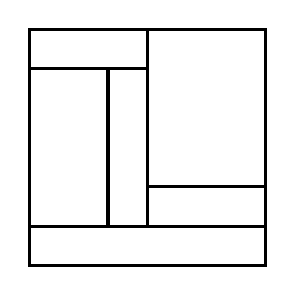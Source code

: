 \begin{tikzpicture}[very thick, scale=.5]
    \draw (0,5) rectangle (3,6);
    \draw (0,1) rectangle (2,5);
    \draw (2,1) rectangle (3,5);
    \draw (3,2) rectangle (6,6);
    \draw (3,1) rectangle (6,2);
    \draw (0,0) rectangle (6,1);
\end{tikzpicture}
